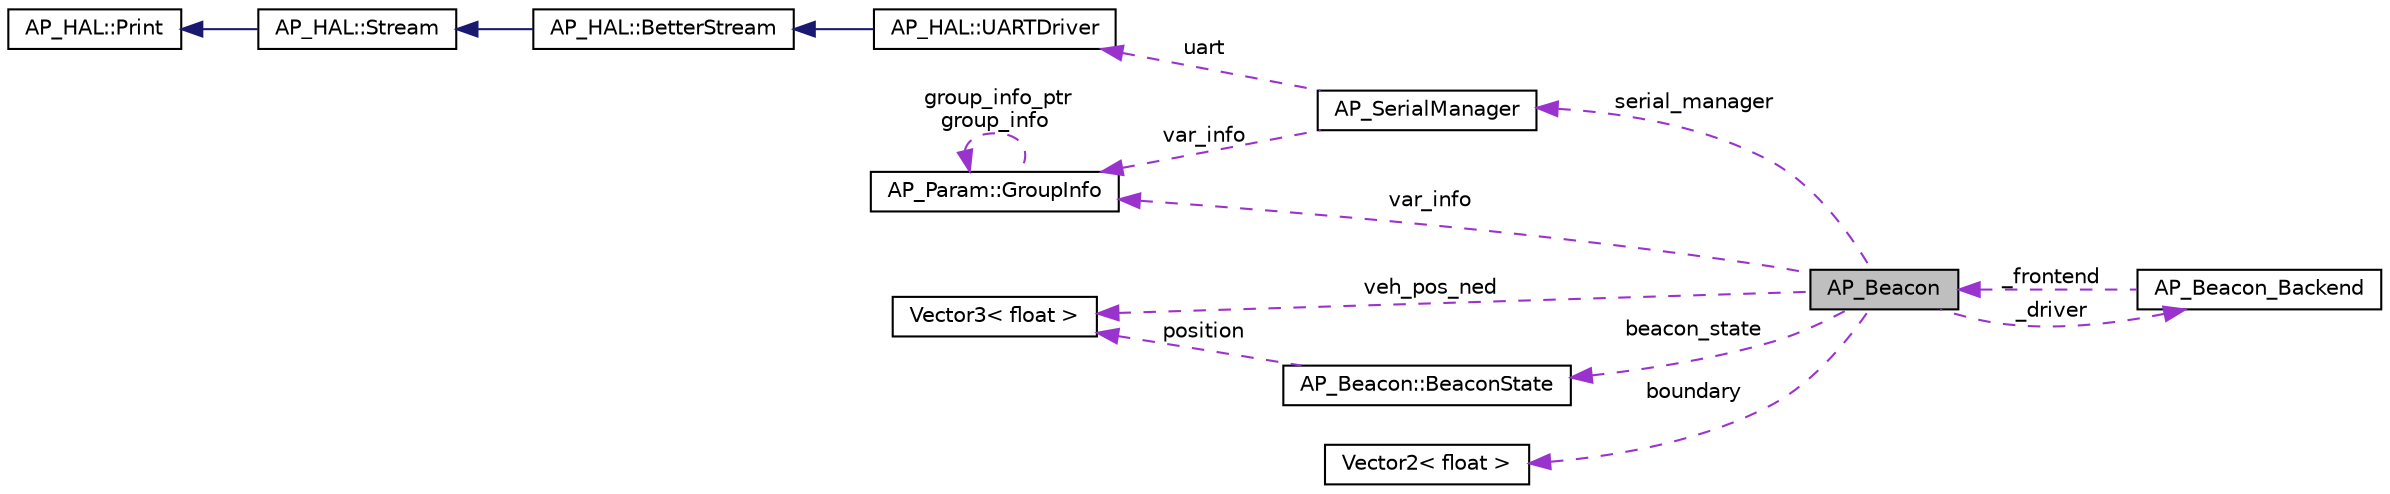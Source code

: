 digraph "AP_Beacon"
{
 // INTERACTIVE_SVG=YES
  edge [fontname="Helvetica",fontsize="10",labelfontname="Helvetica",labelfontsize="10"];
  node [fontname="Helvetica",fontsize="10",shape=record];
  rankdir="LR";
  Node1 [label="AP_Beacon",height=0.2,width=0.4,color="black", fillcolor="grey75", style="filled", fontcolor="black"];
  Node2 -> Node1 [dir="back",color="darkorchid3",fontsize="10",style="dashed",label=" serial_manager" ,fontname="Helvetica"];
  Node2 [label="AP_SerialManager",height=0.2,width=0.4,color="black", fillcolor="white", style="filled",URL="$classAP__SerialManager.html"];
  Node3 -> Node2 [dir="back",color="darkorchid3",fontsize="10",style="dashed",label=" uart" ,fontname="Helvetica"];
  Node3 [label="AP_HAL::UARTDriver",height=0.2,width=0.4,color="black", fillcolor="white", style="filled",URL="$classAP__HAL_1_1UARTDriver.html"];
  Node4 -> Node3 [dir="back",color="midnightblue",fontsize="10",style="solid",fontname="Helvetica"];
  Node4 [label="AP_HAL::BetterStream",height=0.2,width=0.4,color="black", fillcolor="white", style="filled",URL="$classAP__HAL_1_1BetterStream.html"];
  Node5 -> Node4 [dir="back",color="midnightblue",fontsize="10",style="solid",fontname="Helvetica"];
  Node5 [label="AP_HAL::Stream",height=0.2,width=0.4,color="black", fillcolor="white", style="filled",URL="$classAP__HAL_1_1Stream.html"];
  Node6 -> Node5 [dir="back",color="midnightblue",fontsize="10",style="solid",fontname="Helvetica"];
  Node6 [label="AP_HAL::Print",height=0.2,width=0.4,color="black", fillcolor="white", style="filled",URL="$classAP__HAL_1_1Print.html"];
  Node7 -> Node2 [dir="back",color="darkorchid3",fontsize="10",style="dashed",label=" var_info" ,fontname="Helvetica"];
  Node7 [label="AP_Param::GroupInfo",height=0.2,width=0.4,color="black", fillcolor="white", style="filled",URL="$structAP__Param_1_1GroupInfo.html"];
  Node7 -> Node7 [dir="back",color="darkorchid3",fontsize="10",style="dashed",label=" group_info_ptr\ngroup_info" ,fontname="Helvetica"];
  Node8 -> Node1 [dir="back",color="darkorchid3",fontsize="10",style="dashed",label=" _driver" ,fontname="Helvetica"];
  Node8 [label="AP_Beacon_Backend",height=0.2,width=0.4,color="black", fillcolor="white", style="filled",URL="$classAP__Beacon__Backend.html"];
  Node1 -> Node8 [dir="back",color="darkorchid3",fontsize="10",style="dashed",label=" _frontend" ,fontname="Helvetica"];
  Node7 -> Node1 [dir="back",color="darkorchid3",fontsize="10",style="dashed",label=" var_info" ,fontname="Helvetica"];
  Node9 -> Node1 [dir="back",color="darkorchid3",fontsize="10",style="dashed",label=" veh_pos_ned" ,fontname="Helvetica"];
  Node9 [label="Vector3\< float \>",height=0.2,width=0.4,color="black", fillcolor="white", style="filled",URL="$classVector3.html"];
  Node10 -> Node1 [dir="back",color="darkorchid3",fontsize="10",style="dashed",label=" boundary" ,fontname="Helvetica"];
  Node10 [label="Vector2\< float \>",height=0.2,width=0.4,color="black", fillcolor="white", style="filled",URL="$structVector2.html"];
  Node11 -> Node1 [dir="back",color="darkorchid3",fontsize="10",style="dashed",label=" beacon_state" ,fontname="Helvetica"];
  Node11 [label="AP_Beacon::BeaconState",height=0.2,width=0.4,color="black", fillcolor="white", style="filled",URL="$structAP__Beacon_1_1BeaconState.html"];
  Node9 -> Node11 [dir="back",color="darkorchid3",fontsize="10",style="dashed",label=" position" ,fontname="Helvetica"];
}

